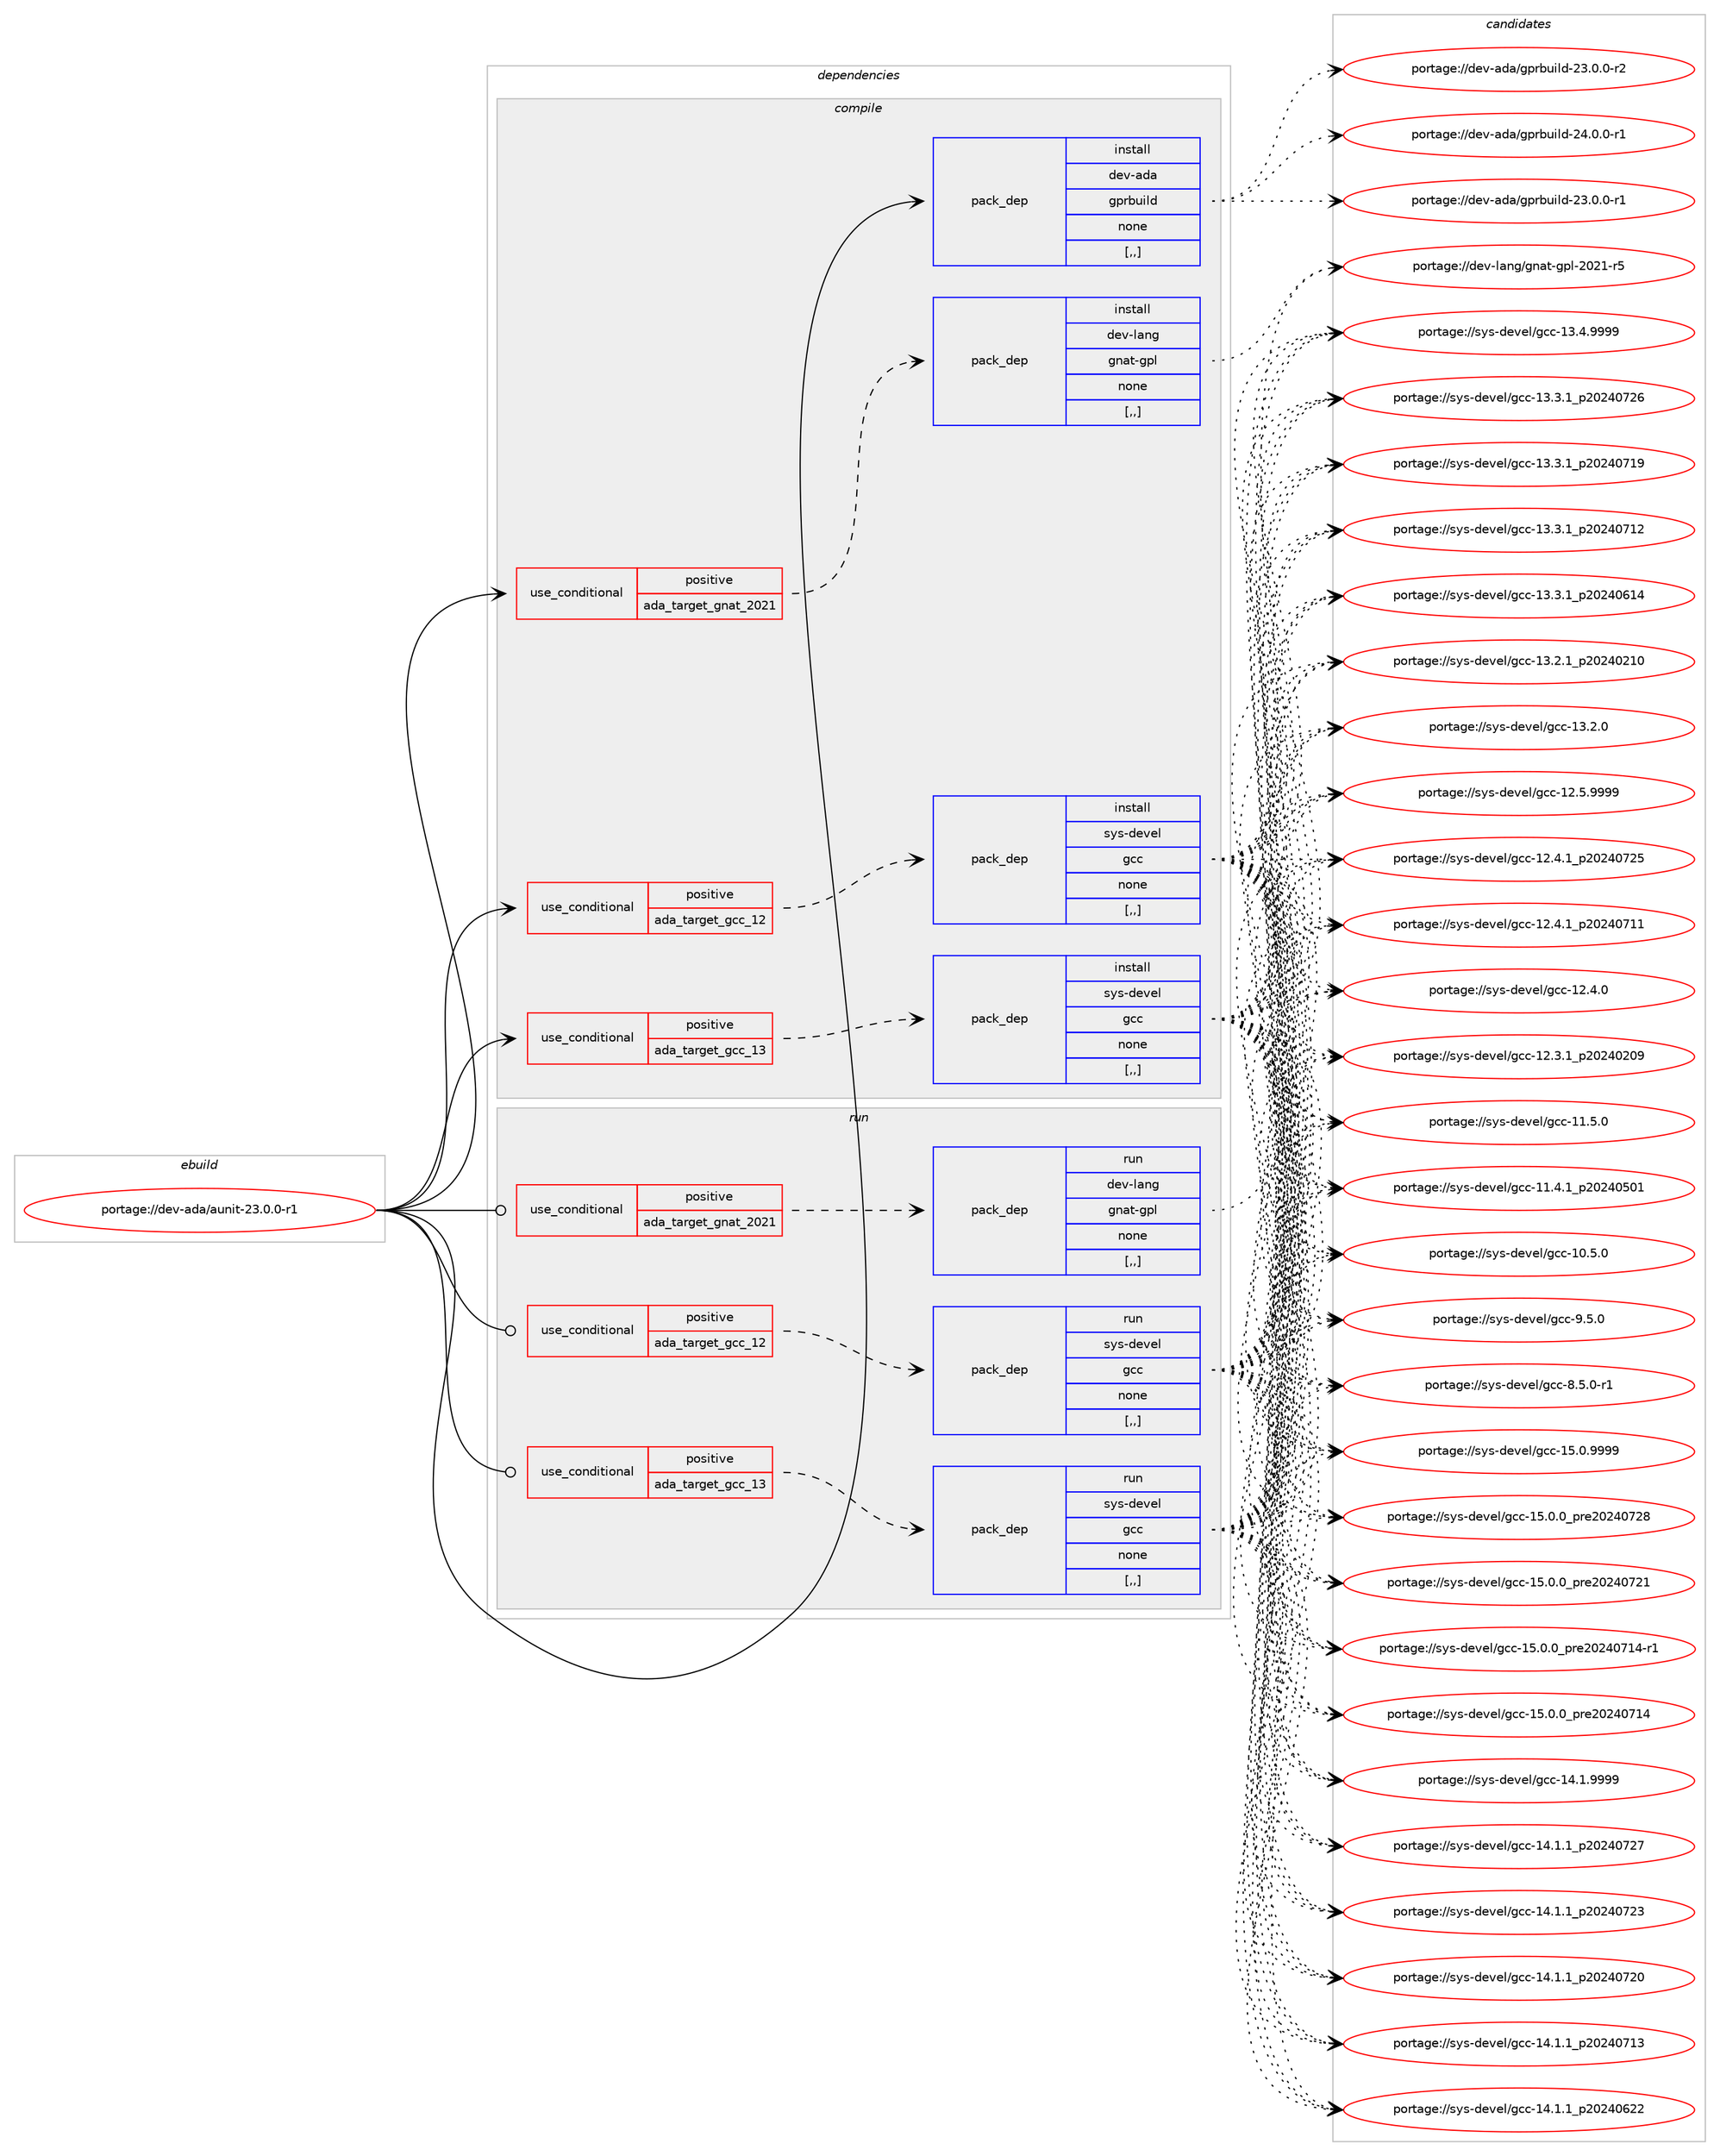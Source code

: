 digraph prolog {

# *************
# Graph options
# *************

newrank=true;
concentrate=true;
compound=true;
graph [rankdir=LR,fontname=Helvetica,fontsize=10,ranksep=1.5];#, ranksep=2.5, nodesep=0.2];
edge  [arrowhead=vee];
node  [fontname=Helvetica,fontsize=10];

# **********
# The ebuild
# **********

subgraph cluster_leftcol {
color=gray;
label=<<i>ebuild</i>>;
id [label="portage://dev-ada/aunit-23.0.0-r1", color=red, width=4, href="../dev-ada/aunit-23.0.0-r1.svg"];
}

# ****************
# The dependencies
# ****************

subgraph cluster_midcol {
color=gray;
label=<<i>dependencies</i>>;
subgraph cluster_compile {
fillcolor="#eeeeee";
style=filled;
label=<<i>compile</i>>;
subgraph cond16496 {
dependency63891 [label=<<TABLE BORDER="0" CELLBORDER="1" CELLSPACING="0" CELLPADDING="4"><TR><TD ROWSPAN="3" CELLPADDING="10">use_conditional</TD></TR><TR><TD>positive</TD></TR><TR><TD>ada_target_gcc_12</TD></TR></TABLE>>, shape=none, color=red];
subgraph pack46475 {
dependency63892 [label=<<TABLE BORDER="0" CELLBORDER="1" CELLSPACING="0" CELLPADDING="4" WIDTH="220"><TR><TD ROWSPAN="6" CELLPADDING="30">pack_dep</TD></TR><TR><TD WIDTH="110">install</TD></TR><TR><TD>sys-devel</TD></TR><TR><TD>gcc</TD></TR><TR><TD>none</TD></TR><TR><TD>[,,]</TD></TR></TABLE>>, shape=none, color=blue];
}
dependency63891:e -> dependency63892:w [weight=20,style="dashed",arrowhead="vee"];
}
id:e -> dependency63891:w [weight=20,style="solid",arrowhead="vee"];
subgraph cond16497 {
dependency63893 [label=<<TABLE BORDER="0" CELLBORDER="1" CELLSPACING="0" CELLPADDING="4"><TR><TD ROWSPAN="3" CELLPADDING="10">use_conditional</TD></TR><TR><TD>positive</TD></TR><TR><TD>ada_target_gcc_13</TD></TR></TABLE>>, shape=none, color=red];
subgraph pack46476 {
dependency63894 [label=<<TABLE BORDER="0" CELLBORDER="1" CELLSPACING="0" CELLPADDING="4" WIDTH="220"><TR><TD ROWSPAN="6" CELLPADDING="30">pack_dep</TD></TR><TR><TD WIDTH="110">install</TD></TR><TR><TD>sys-devel</TD></TR><TR><TD>gcc</TD></TR><TR><TD>none</TD></TR><TR><TD>[,,]</TD></TR></TABLE>>, shape=none, color=blue];
}
dependency63893:e -> dependency63894:w [weight=20,style="dashed",arrowhead="vee"];
}
id:e -> dependency63893:w [weight=20,style="solid",arrowhead="vee"];
subgraph cond16498 {
dependency63895 [label=<<TABLE BORDER="0" CELLBORDER="1" CELLSPACING="0" CELLPADDING="4"><TR><TD ROWSPAN="3" CELLPADDING="10">use_conditional</TD></TR><TR><TD>positive</TD></TR><TR><TD>ada_target_gnat_2021</TD></TR></TABLE>>, shape=none, color=red];
subgraph pack46477 {
dependency63896 [label=<<TABLE BORDER="0" CELLBORDER="1" CELLSPACING="0" CELLPADDING="4" WIDTH="220"><TR><TD ROWSPAN="6" CELLPADDING="30">pack_dep</TD></TR><TR><TD WIDTH="110">install</TD></TR><TR><TD>dev-lang</TD></TR><TR><TD>gnat-gpl</TD></TR><TR><TD>none</TD></TR><TR><TD>[,,]</TD></TR></TABLE>>, shape=none, color=blue];
}
dependency63895:e -> dependency63896:w [weight=20,style="dashed",arrowhead="vee"];
}
id:e -> dependency63895:w [weight=20,style="solid",arrowhead="vee"];
subgraph pack46478 {
dependency63897 [label=<<TABLE BORDER="0" CELLBORDER="1" CELLSPACING="0" CELLPADDING="4" WIDTH="220"><TR><TD ROWSPAN="6" CELLPADDING="30">pack_dep</TD></TR><TR><TD WIDTH="110">install</TD></TR><TR><TD>dev-ada</TD></TR><TR><TD>gprbuild</TD></TR><TR><TD>none</TD></TR><TR><TD>[,,]</TD></TR></TABLE>>, shape=none, color=blue];
}
id:e -> dependency63897:w [weight=20,style="solid",arrowhead="vee"];
}
subgraph cluster_compileandrun {
fillcolor="#eeeeee";
style=filled;
label=<<i>compile and run</i>>;
}
subgraph cluster_run {
fillcolor="#eeeeee";
style=filled;
label=<<i>run</i>>;
subgraph cond16499 {
dependency63898 [label=<<TABLE BORDER="0" CELLBORDER="1" CELLSPACING="0" CELLPADDING="4"><TR><TD ROWSPAN="3" CELLPADDING="10">use_conditional</TD></TR><TR><TD>positive</TD></TR><TR><TD>ada_target_gcc_12</TD></TR></TABLE>>, shape=none, color=red];
subgraph pack46479 {
dependency63899 [label=<<TABLE BORDER="0" CELLBORDER="1" CELLSPACING="0" CELLPADDING="4" WIDTH="220"><TR><TD ROWSPAN="6" CELLPADDING="30">pack_dep</TD></TR><TR><TD WIDTH="110">run</TD></TR><TR><TD>sys-devel</TD></TR><TR><TD>gcc</TD></TR><TR><TD>none</TD></TR><TR><TD>[,,]</TD></TR></TABLE>>, shape=none, color=blue];
}
dependency63898:e -> dependency63899:w [weight=20,style="dashed",arrowhead="vee"];
}
id:e -> dependency63898:w [weight=20,style="solid",arrowhead="odot"];
subgraph cond16500 {
dependency63900 [label=<<TABLE BORDER="0" CELLBORDER="1" CELLSPACING="0" CELLPADDING="4"><TR><TD ROWSPAN="3" CELLPADDING="10">use_conditional</TD></TR><TR><TD>positive</TD></TR><TR><TD>ada_target_gcc_13</TD></TR></TABLE>>, shape=none, color=red];
subgraph pack46480 {
dependency63901 [label=<<TABLE BORDER="0" CELLBORDER="1" CELLSPACING="0" CELLPADDING="4" WIDTH="220"><TR><TD ROWSPAN="6" CELLPADDING="30">pack_dep</TD></TR><TR><TD WIDTH="110">run</TD></TR><TR><TD>sys-devel</TD></TR><TR><TD>gcc</TD></TR><TR><TD>none</TD></TR><TR><TD>[,,]</TD></TR></TABLE>>, shape=none, color=blue];
}
dependency63900:e -> dependency63901:w [weight=20,style="dashed",arrowhead="vee"];
}
id:e -> dependency63900:w [weight=20,style="solid",arrowhead="odot"];
subgraph cond16501 {
dependency63902 [label=<<TABLE BORDER="0" CELLBORDER="1" CELLSPACING="0" CELLPADDING="4"><TR><TD ROWSPAN="3" CELLPADDING="10">use_conditional</TD></TR><TR><TD>positive</TD></TR><TR><TD>ada_target_gnat_2021</TD></TR></TABLE>>, shape=none, color=red];
subgraph pack46481 {
dependency63903 [label=<<TABLE BORDER="0" CELLBORDER="1" CELLSPACING="0" CELLPADDING="4" WIDTH="220"><TR><TD ROWSPAN="6" CELLPADDING="30">pack_dep</TD></TR><TR><TD WIDTH="110">run</TD></TR><TR><TD>dev-lang</TD></TR><TR><TD>gnat-gpl</TD></TR><TR><TD>none</TD></TR><TR><TD>[,,]</TD></TR></TABLE>>, shape=none, color=blue];
}
dependency63902:e -> dependency63903:w [weight=20,style="dashed",arrowhead="vee"];
}
id:e -> dependency63902:w [weight=20,style="solid",arrowhead="odot"];
}
}

# **************
# The candidates
# **************

subgraph cluster_choices {
rank=same;
color=gray;
label=<<i>candidates</i>>;

subgraph choice46475 {
color=black;
nodesep=1;
choice1151211154510010111810110847103999945495346484657575757 [label="portage://sys-devel/gcc-15.0.9999", color=red, width=4,href="../sys-devel/gcc-15.0.9999.svg"];
choice1151211154510010111810110847103999945495346484648951121141015048505248555056 [label="portage://sys-devel/gcc-15.0.0_pre20240728", color=red, width=4,href="../sys-devel/gcc-15.0.0_pre20240728.svg"];
choice1151211154510010111810110847103999945495346484648951121141015048505248555049 [label="portage://sys-devel/gcc-15.0.0_pre20240721", color=red, width=4,href="../sys-devel/gcc-15.0.0_pre20240721.svg"];
choice11512111545100101118101108471039999454953464846489511211410150485052485549524511449 [label="portage://sys-devel/gcc-15.0.0_pre20240714-r1", color=red, width=4,href="../sys-devel/gcc-15.0.0_pre20240714-r1.svg"];
choice1151211154510010111810110847103999945495346484648951121141015048505248554952 [label="portage://sys-devel/gcc-15.0.0_pre20240714", color=red, width=4,href="../sys-devel/gcc-15.0.0_pre20240714.svg"];
choice1151211154510010111810110847103999945495246494657575757 [label="portage://sys-devel/gcc-14.1.9999", color=red, width=4,href="../sys-devel/gcc-14.1.9999.svg"];
choice1151211154510010111810110847103999945495246494649951125048505248555055 [label="portage://sys-devel/gcc-14.1.1_p20240727", color=red, width=4,href="../sys-devel/gcc-14.1.1_p20240727.svg"];
choice1151211154510010111810110847103999945495246494649951125048505248555051 [label="portage://sys-devel/gcc-14.1.1_p20240723", color=red, width=4,href="../sys-devel/gcc-14.1.1_p20240723.svg"];
choice1151211154510010111810110847103999945495246494649951125048505248555048 [label="portage://sys-devel/gcc-14.1.1_p20240720", color=red, width=4,href="../sys-devel/gcc-14.1.1_p20240720.svg"];
choice1151211154510010111810110847103999945495246494649951125048505248554951 [label="portage://sys-devel/gcc-14.1.1_p20240713", color=red, width=4,href="../sys-devel/gcc-14.1.1_p20240713.svg"];
choice1151211154510010111810110847103999945495246494649951125048505248545050 [label="portage://sys-devel/gcc-14.1.1_p20240622", color=red, width=4,href="../sys-devel/gcc-14.1.1_p20240622.svg"];
choice1151211154510010111810110847103999945495146524657575757 [label="portage://sys-devel/gcc-13.4.9999", color=red, width=4,href="../sys-devel/gcc-13.4.9999.svg"];
choice1151211154510010111810110847103999945495146514649951125048505248555054 [label="portage://sys-devel/gcc-13.3.1_p20240726", color=red, width=4,href="../sys-devel/gcc-13.3.1_p20240726.svg"];
choice1151211154510010111810110847103999945495146514649951125048505248554957 [label="portage://sys-devel/gcc-13.3.1_p20240719", color=red, width=4,href="../sys-devel/gcc-13.3.1_p20240719.svg"];
choice1151211154510010111810110847103999945495146514649951125048505248554950 [label="portage://sys-devel/gcc-13.3.1_p20240712", color=red, width=4,href="../sys-devel/gcc-13.3.1_p20240712.svg"];
choice1151211154510010111810110847103999945495146514649951125048505248544952 [label="portage://sys-devel/gcc-13.3.1_p20240614", color=red, width=4,href="../sys-devel/gcc-13.3.1_p20240614.svg"];
choice1151211154510010111810110847103999945495146504649951125048505248504948 [label="portage://sys-devel/gcc-13.2.1_p20240210", color=red, width=4,href="../sys-devel/gcc-13.2.1_p20240210.svg"];
choice1151211154510010111810110847103999945495146504648 [label="portage://sys-devel/gcc-13.2.0", color=red, width=4,href="../sys-devel/gcc-13.2.0.svg"];
choice1151211154510010111810110847103999945495046534657575757 [label="portage://sys-devel/gcc-12.5.9999", color=red, width=4,href="../sys-devel/gcc-12.5.9999.svg"];
choice1151211154510010111810110847103999945495046524649951125048505248555053 [label="portage://sys-devel/gcc-12.4.1_p20240725", color=red, width=4,href="../sys-devel/gcc-12.4.1_p20240725.svg"];
choice1151211154510010111810110847103999945495046524649951125048505248554949 [label="portage://sys-devel/gcc-12.4.1_p20240711", color=red, width=4,href="../sys-devel/gcc-12.4.1_p20240711.svg"];
choice1151211154510010111810110847103999945495046524648 [label="portage://sys-devel/gcc-12.4.0", color=red, width=4,href="../sys-devel/gcc-12.4.0.svg"];
choice1151211154510010111810110847103999945495046514649951125048505248504857 [label="portage://sys-devel/gcc-12.3.1_p20240209", color=red, width=4,href="../sys-devel/gcc-12.3.1_p20240209.svg"];
choice1151211154510010111810110847103999945494946534648 [label="portage://sys-devel/gcc-11.5.0", color=red, width=4,href="../sys-devel/gcc-11.5.0.svg"];
choice1151211154510010111810110847103999945494946524649951125048505248534849 [label="portage://sys-devel/gcc-11.4.1_p20240501", color=red, width=4,href="../sys-devel/gcc-11.4.1_p20240501.svg"];
choice1151211154510010111810110847103999945494846534648 [label="portage://sys-devel/gcc-10.5.0", color=red, width=4,href="../sys-devel/gcc-10.5.0.svg"];
choice11512111545100101118101108471039999455746534648 [label="portage://sys-devel/gcc-9.5.0", color=red, width=4,href="../sys-devel/gcc-9.5.0.svg"];
choice115121115451001011181011084710399994556465346484511449 [label="portage://sys-devel/gcc-8.5.0-r1", color=red, width=4,href="../sys-devel/gcc-8.5.0-r1.svg"];
dependency63892:e -> choice1151211154510010111810110847103999945495346484657575757:w [style=dotted,weight="100"];
dependency63892:e -> choice1151211154510010111810110847103999945495346484648951121141015048505248555056:w [style=dotted,weight="100"];
dependency63892:e -> choice1151211154510010111810110847103999945495346484648951121141015048505248555049:w [style=dotted,weight="100"];
dependency63892:e -> choice11512111545100101118101108471039999454953464846489511211410150485052485549524511449:w [style=dotted,weight="100"];
dependency63892:e -> choice1151211154510010111810110847103999945495346484648951121141015048505248554952:w [style=dotted,weight="100"];
dependency63892:e -> choice1151211154510010111810110847103999945495246494657575757:w [style=dotted,weight="100"];
dependency63892:e -> choice1151211154510010111810110847103999945495246494649951125048505248555055:w [style=dotted,weight="100"];
dependency63892:e -> choice1151211154510010111810110847103999945495246494649951125048505248555051:w [style=dotted,weight="100"];
dependency63892:e -> choice1151211154510010111810110847103999945495246494649951125048505248555048:w [style=dotted,weight="100"];
dependency63892:e -> choice1151211154510010111810110847103999945495246494649951125048505248554951:w [style=dotted,weight="100"];
dependency63892:e -> choice1151211154510010111810110847103999945495246494649951125048505248545050:w [style=dotted,weight="100"];
dependency63892:e -> choice1151211154510010111810110847103999945495146524657575757:w [style=dotted,weight="100"];
dependency63892:e -> choice1151211154510010111810110847103999945495146514649951125048505248555054:w [style=dotted,weight="100"];
dependency63892:e -> choice1151211154510010111810110847103999945495146514649951125048505248554957:w [style=dotted,weight="100"];
dependency63892:e -> choice1151211154510010111810110847103999945495146514649951125048505248554950:w [style=dotted,weight="100"];
dependency63892:e -> choice1151211154510010111810110847103999945495146514649951125048505248544952:w [style=dotted,weight="100"];
dependency63892:e -> choice1151211154510010111810110847103999945495146504649951125048505248504948:w [style=dotted,weight="100"];
dependency63892:e -> choice1151211154510010111810110847103999945495146504648:w [style=dotted,weight="100"];
dependency63892:e -> choice1151211154510010111810110847103999945495046534657575757:w [style=dotted,weight="100"];
dependency63892:e -> choice1151211154510010111810110847103999945495046524649951125048505248555053:w [style=dotted,weight="100"];
dependency63892:e -> choice1151211154510010111810110847103999945495046524649951125048505248554949:w [style=dotted,weight="100"];
dependency63892:e -> choice1151211154510010111810110847103999945495046524648:w [style=dotted,weight="100"];
dependency63892:e -> choice1151211154510010111810110847103999945495046514649951125048505248504857:w [style=dotted,weight="100"];
dependency63892:e -> choice1151211154510010111810110847103999945494946534648:w [style=dotted,weight="100"];
dependency63892:e -> choice1151211154510010111810110847103999945494946524649951125048505248534849:w [style=dotted,weight="100"];
dependency63892:e -> choice1151211154510010111810110847103999945494846534648:w [style=dotted,weight="100"];
dependency63892:e -> choice11512111545100101118101108471039999455746534648:w [style=dotted,weight="100"];
dependency63892:e -> choice115121115451001011181011084710399994556465346484511449:w [style=dotted,weight="100"];
}
subgraph choice46476 {
color=black;
nodesep=1;
choice1151211154510010111810110847103999945495346484657575757 [label="portage://sys-devel/gcc-15.0.9999", color=red, width=4,href="../sys-devel/gcc-15.0.9999.svg"];
choice1151211154510010111810110847103999945495346484648951121141015048505248555056 [label="portage://sys-devel/gcc-15.0.0_pre20240728", color=red, width=4,href="../sys-devel/gcc-15.0.0_pre20240728.svg"];
choice1151211154510010111810110847103999945495346484648951121141015048505248555049 [label="portage://sys-devel/gcc-15.0.0_pre20240721", color=red, width=4,href="../sys-devel/gcc-15.0.0_pre20240721.svg"];
choice11512111545100101118101108471039999454953464846489511211410150485052485549524511449 [label="portage://sys-devel/gcc-15.0.0_pre20240714-r1", color=red, width=4,href="../sys-devel/gcc-15.0.0_pre20240714-r1.svg"];
choice1151211154510010111810110847103999945495346484648951121141015048505248554952 [label="portage://sys-devel/gcc-15.0.0_pre20240714", color=red, width=4,href="../sys-devel/gcc-15.0.0_pre20240714.svg"];
choice1151211154510010111810110847103999945495246494657575757 [label="portage://sys-devel/gcc-14.1.9999", color=red, width=4,href="../sys-devel/gcc-14.1.9999.svg"];
choice1151211154510010111810110847103999945495246494649951125048505248555055 [label="portage://sys-devel/gcc-14.1.1_p20240727", color=red, width=4,href="../sys-devel/gcc-14.1.1_p20240727.svg"];
choice1151211154510010111810110847103999945495246494649951125048505248555051 [label="portage://sys-devel/gcc-14.1.1_p20240723", color=red, width=4,href="../sys-devel/gcc-14.1.1_p20240723.svg"];
choice1151211154510010111810110847103999945495246494649951125048505248555048 [label="portage://sys-devel/gcc-14.1.1_p20240720", color=red, width=4,href="../sys-devel/gcc-14.1.1_p20240720.svg"];
choice1151211154510010111810110847103999945495246494649951125048505248554951 [label="portage://sys-devel/gcc-14.1.1_p20240713", color=red, width=4,href="../sys-devel/gcc-14.1.1_p20240713.svg"];
choice1151211154510010111810110847103999945495246494649951125048505248545050 [label="portage://sys-devel/gcc-14.1.1_p20240622", color=red, width=4,href="../sys-devel/gcc-14.1.1_p20240622.svg"];
choice1151211154510010111810110847103999945495146524657575757 [label="portage://sys-devel/gcc-13.4.9999", color=red, width=4,href="../sys-devel/gcc-13.4.9999.svg"];
choice1151211154510010111810110847103999945495146514649951125048505248555054 [label="portage://sys-devel/gcc-13.3.1_p20240726", color=red, width=4,href="../sys-devel/gcc-13.3.1_p20240726.svg"];
choice1151211154510010111810110847103999945495146514649951125048505248554957 [label="portage://sys-devel/gcc-13.3.1_p20240719", color=red, width=4,href="../sys-devel/gcc-13.3.1_p20240719.svg"];
choice1151211154510010111810110847103999945495146514649951125048505248554950 [label="portage://sys-devel/gcc-13.3.1_p20240712", color=red, width=4,href="../sys-devel/gcc-13.3.1_p20240712.svg"];
choice1151211154510010111810110847103999945495146514649951125048505248544952 [label="portage://sys-devel/gcc-13.3.1_p20240614", color=red, width=4,href="../sys-devel/gcc-13.3.1_p20240614.svg"];
choice1151211154510010111810110847103999945495146504649951125048505248504948 [label="portage://sys-devel/gcc-13.2.1_p20240210", color=red, width=4,href="../sys-devel/gcc-13.2.1_p20240210.svg"];
choice1151211154510010111810110847103999945495146504648 [label="portage://sys-devel/gcc-13.2.0", color=red, width=4,href="../sys-devel/gcc-13.2.0.svg"];
choice1151211154510010111810110847103999945495046534657575757 [label="portage://sys-devel/gcc-12.5.9999", color=red, width=4,href="../sys-devel/gcc-12.5.9999.svg"];
choice1151211154510010111810110847103999945495046524649951125048505248555053 [label="portage://sys-devel/gcc-12.4.1_p20240725", color=red, width=4,href="../sys-devel/gcc-12.4.1_p20240725.svg"];
choice1151211154510010111810110847103999945495046524649951125048505248554949 [label="portage://sys-devel/gcc-12.4.1_p20240711", color=red, width=4,href="../sys-devel/gcc-12.4.1_p20240711.svg"];
choice1151211154510010111810110847103999945495046524648 [label="portage://sys-devel/gcc-12.4.0", color=red, width=4,href="../sys-devel/gcc-12.4.0.svg"];
choice1151211154510010111810110847103999945495046514649951125048505248504857 [label="portage://sys-devel/gcc-12.3.1_p20240209", color=red, width=4,href="../sys-devel/gcc-12.3.1_p20240209.svg"];
choice1151211154510010111810110847103999945494946534648 [label="portage://sys-devel/gcc-11.5.0", color=red, width=4,href="../sys-devel/gcc-11.5.0.svg"];
choice1151211154510010111810110847103999945494946524649951125048505248534849 [label="portage://sys-devel/gcc-11.4.1_p20240501", color=red, width=4,href="../sys-devel/gcc-11.4.1_p20240501.svg"];
choice1151211154510010111810110847103999945494846534648 [label="portage://sys-devel/gcc-10.5.0", color=red, width=4,href="../sys-devel/gcc-10.5.0.svg"];
choice11512111545100101118101108471039999455746534648 [label="portage://sys-devel/gcc-9.5.0", color=red, width=4,href="../sys-devel/gcc-9.5.0.svg"];
choice115121115451001011181011084710399994556465346484511449 [label="portage://sys-devel/gcc-8.5.0-r1", color=red, width=4,href="../sys-devel/gcc-8.5.0-r1.svg"];
dependency63894:e -> choice1151211154510010111810110847103999945495346484657575757:w [style=dotted,weight="100"];
dependency63894:e -> choice1151211154510010111810110847103999945495346484648951121141015048505248555056:w [style=dotted,weight="100"];
dependency63894:e -> choice1151211154510010111810110847103999945495346484648951121141015048505248555049:w [style=dotted,weight="100"];
dependency63894:e -> choice11512111545100101118101108471039999454953464846489511211410150485052485549524511449:w [style=dotted,weight="100"];
dependency63894:e -> choice1151211154510010111810110847103999945495346484648951121141015048505248554952:w [style=dotted,weight="100"];
dependency63894:e -> choice1151211154510010111810110847103999945495246494657575757:w [style=dotted,weight="100"];
dependency63894:e -> choice1151211154510010111810110847103999945495246494649951125048505248555055:w [style=dotted,weight="100"];
dependency63894:e -> choice1151211154510010111810110847103999945495246494649951125048505248555051:w [style=dotted,weight="100"];
dependency63894:e -> choice1151211154510010111810110847103999945495246494649951125048505248555048:w [style=dotted,weight="100"];
dependency63894:e -> choice1151211154510010111810110847103999945495246494649951125048505248554951:w [style=dotted,weight="100"];
dependency63894:e -> choice1151211154510010111810110847103999945495246494649951125048505248545050:w [style=dotted,weight="100"];
dependency63894:e -> choice1151211154510010111810110847103999945495146524657575757:w [style=dotted,weight="100"];
dependency63894:e -> choice1151211154510010111810110847103999945495146514649951125048505248555054:w [style=dotted,weight="100"];
dependency63894:e -> choice1151211154510010111810110847103999945495146514649951125048505248554957:w [style=dotted,weight="100"];
dependency63894:e -> choice1151211154510010111810110847103999945495146514649951125048505248554950:w [style=dotted,weight="100"];
dependency63894:e -> choice1151211154510010111810110847103999945495146514649951125048505248544952:w [style=dotted,weight="100"];
dependency63894:e -> choice1151211154510010111810110847103999945495146504649951125048505248504948:w [style=dotted,weight="100"];
dependency63894:e -> choice1151211154510010111810110847103999945495146504648:w [style=dotted,weight="100"];
dependency63894:e -> choice1151211154510010111810110847103999945495046534657575757:w [style=dotted,weight="100"];
dependency63894:e -> choice1151211154510010111810110847103999945495046524649951125048505248555053:w [style=dotted,weight="100"];
dependency63894:e -> choice1151211154510010111810110847103999945495046524649951125048505248554949:w [style=dotted,weight="100"];
dependency63894:e -> choice1151211154510010111810110847103999945495046524648:w [style=dotted,weight="100"];
dependency63894:e -> choice1151211154510010111810110847103999945495046514649951125048505248504857:w [style=dotted,weight="100"];
dependency63894:e -> choice1151211154510010111810110847103999945494946534648:w [style=dotted,weight="100"];
dependency63894:e -> choice1151211154510010111810110847103999945494946524649951125048505248534849:w [style=dotted,weight="100"];
dependency63894:e -> choice1151211154510010111810110847103999945494846534648:w [style=dotted,weight="100"];
dependency63894:e -> choice11512111545100101118101108471039999455746534648:w [style=dotted,weight="100"];
dependency63894:e -> choice115121115451001011181011084710399994556465346484511449:w [style=dotted,weight="100"];
}
subgraph choice46477 {
color=black;
nodesep=1;
choice100101118451089711010347103110971164510311210845504850494511453 [label="portage://dev-lang/gnat-gpl-2021-r5", color=red, width=4,href="../dev-lang/gnat-gpl-2021-r5.svg"];
dependency63896:e -> choice100101118451089711010347103110971164510311210845504850494511453:w [style=dotted,weight="100"];
}
subgraph choice46478 {
color=black;
nodesep=1;
choice1001011184597100974710311211498117105108100455052464846484511449 [label="portage://dev-ada/gprbuild-24.0.0-r1", color=red, width=4,href="../dev-ada/gprbuild-24.0.0-r1.svg"];
choice1001011184597100974710311211498117105108100455051464846484511450 [label="portage://dev-ada/gprbuild-23.0.0-r2", color=red, width=4,href="../dev-ada/gprbuild-23.0.0-r2.svg"];
choice1001011184597100974710311211498117105108100455051464846484511449 [label="portage://dev-ada/gprbuild-23.0.0-r1", color=red, width=4,href="../dev-ada/gprbuild-23.0.0-r1.svg"];
dependency63897:e -> choice1001011184597100974710311211498117105108100455052464846484511449:w [style=dotted,weight="100"];
dependency63897:e -> choice1001011184597100974710311211498117105108100455051464846484511450:w [style=dotted,weight="100"];
dependency63897:e -> choice1001011184597100974710311211498117105108100455051464846484511449:w [style=dotted,weight="100"];
}
subgraph choice46479 {
color=black;
nodesep=1;
choice1151211154510010111810110847103999945495346484657575757 [label="portage://sys-devel/gcc-15.0.9999", color=red, width=4,href="../sys-devel/gcc-15.0.9999.svg"];
choice1151211154510010111810110847103999945495346484648951121141015048505248555056 [label="portage://sys-devel/gcc-15.0.0_pre20240728", color=red, width=4,href="../sys-devel/gcc-15.0.0_pre20240728.svg"];
choice1151211154510010111810110847103999945495346484648951121141015048505248555049 [label="portage://sys-devel/gcc-15.0.0_pre20240721", color=red, width=4,href="../sys-devel/gcc-15.0.0_pre20240721.svg"];
choice11512111545100101118101108471039999454953464846489511211410150485052485549524511449 [label="portage://sys-devel/gcc-15.0.0_pre20240714-r1", color=red, width=4,href="../sys-devel/gcc-15.0.0_pre20240714-r1.svg"];
choice1151211154510010111810110847103999945495346484648951121141015048505248554952 [label="portage://sys-devel/gcc-15.0.0_pre20240714", color=red, width=4,href="../sys-devel/gcc-15.0.0_pre20240714.svg"];
choice1151211154510010111810110847103999945495246494657575757 [label="portage://sys-devel/gcc-14.1.9999", color=red, width=4,href="../sys-devel/gcc-14.1.9999.svg"];
choice1151211154510010111810110847103999945495246494649951125048505248555055 [label="portage://sys-devel/gcc-14.1.1_p20240727", color=red, width=4,href="../sys-devel/gcc-14.1.1_p20240727.svg"];
choice1151211154510010111810110847103999945495246494649951125048505248555051 [label="portage://sys-devel/gcc-14.1.1_p20240723", color=red, width=4,href="../sys-devel/gcc-14.1.1_p20240723.svg"];
choice1151211154510010111810110847103999945495246494649951125048505248555048 [label="portage://sys-devel/gcc-14.1.1_p20240720", color=red, width=4,href="../sys-devel/gcc-14.1.1_p20240720.svg"];
choice1151211154510010111810110847103999945495246494649951125048505248554951 [label="portage://sys-devel/gcc-14.1.1_p20240713", color=red, width=4,href="../sys-devel/gcc-14.1.1_p20240713.svg"];
choice1151211154510010111810110847103999945495246494649951125048505248545050 [label="portage://sys-devel/gcc-14.1.1_p20240622", color=red, width=4,href="../sys-devel/gcc-14.1.1_p20240622.svg"];
choice1151211154510010111810110847103999945495146524657575757 [label="portage://sys-devel/gcc-13.4.9999", color=red, width=4,href="../sys-devel/gcc-13.4.9999.svg"];
choice1151211154510010111810110847103999945495146514649951125048505248555054 [label="portage://sys-devel/gcc-13.3.1_p20240726", color=red, width=4,href="../sys-devel/gcc-13.3.1_p20240726.svg"];
choice1151211154510010111810110847103999945495146514649951125048505248554957 [label="portage://sys-devel/gcc-13.3.1_p20240719", color=red, width=4,href="../sys-devel/gcc-13.3.1_p20240719.svg"];
choice1151211154510010111810110847103999945495146514649951125048505248554950 [label="portage://sys-devel/gcc-13.3.1_p20240712", color=red, width=4,href="../sys-devel/gcc-13.3.1_p20240712.svg"];
choice1151211154510010111810110847103999945495146514649951125048505248544952 [label="portage://sys-devel/gcc-13.3.1_p20240614", color=red, width=4,href="../sys-devel/gcc-13.3.1_p20240614.svg"];
choice1151211154510010111810110847103999945495146504649951125048505248504948 [label="portage://sys-devel/gcc-13.2.1_p20240210", color=red, width=4,href="../sys-devel/gcc-13.2.1_p20240210.svg"];
choice1151211154510010111810110847103999945495146504648 [label="portage://sys-devel/gcc-13.2.0", color=red, width=4,href="../sys-devel/gcc-13.2.0.svg"];
choice1151211154510010111810110847103999945495046534657575757 [label="portage://sys-devel/gcc-12.5.9999", color=red, width=4,href="../sys-devel/gcc-12.5.9999.svg"];
choice1151211154510010111810110847103999945495046524649951125048505248555053 [label="portage://sys-devel/gcc-12.4.1_p20240725", color=red, width=4,href="../sys-devel/gcc-12.4.1_p20240725.svg"];
choice1151211154510010111810110847103999945495046524649951125048505248554949 [label="portage://sys-devel/gcc-12.4.1_p20240711", color=red, width=4,href="../sys-devel/gcc-12.4.1_p20240711.svg"];
choice1151211154510010111810110847103999945495046524648 [label="portage://sys-devel/gcc-12.4.0", color=red, width=4,href="../sys-devel/gcc-12.4.0.svg"];
choice1151211154510010111810110847103999945495046514649951125048505248504857 [label="portage://sys-devel/gcc-12.3.1_p20240209", color=red, width=4,href="../sys-devel/gcc-12.3.1_p20240209.svg"];
choice1151211154510010111810110847103999945494946534648 [label="portage://sys-devel/gcc-11.5.0", color=red, width=4,href="../sys-devel/gcc-11.5.0.svg"];
choice1151211154510010111810110847103999945494946524649951125048505248534849 [label="portage://sys-devel/gcc-11.4.1_p20240501", color=red, width=4,href="../sys-devel/gcc-11.4.1_p20240501.svg"];
choice1151211154510010111810110847103999945494846534648 [label="portage://sys-devel/gcc-10.5.0", color=red, width=4,href="../sys-devel/gcc-10.5.0.svg"];
choice11512111545100101118101108471039999455746534648 [label="portage://sys-devel/gcc-9.5.0", color=red, width=4,href="../sys-devel/gcc-9.5.0.svg"];
choice115121115451001011181011084710399994556465346484511449 [label="portage://sys-devel/gcc-8.5.0-r1", color=red, width=4,href="../sys-devel/gcc-8.5.0-r1.svg"];
dependency63899:e -> choice1151211154510010111810110847103999945495346484657575757:w [style=dotted,weight="100"];
dependency63899:e -> choice1151211154510010111810110847103999945495346484648951121141015048505248555056:w [style=dotted,weight="100"];
dependency63899:e -> choice1151211154510010111810110847103999945495346484648951121141015048505248555049:w [style=dotted,weight="100"];
dependency63899:e -> choice11512111545100101118101108471039999454953464846489511211410150485052485549524511449:w [style=dotted,weight="100"];
dependency63899:e -> choice1151211154510010111810110847103999945495346484648951121141015048505248554952:w [style=dotted,weight="100"];
dependency63899:e -> choice1151211154510010111810110847103999945495246494657575757:w [style=dotted,weight="100"];
dependency63899:e -> choice1151211154510010111810110847103999945495246494649951125048505248555055:w [style=dotted,weight="100"];
dependency63899:e -> choice1151211154510010111810110847103999945495246494649951125048505248555051:w [style=dotted,weight="100"];
dependency63899:e -> choice1151211154510010111810110847103999945495246494649951125048505248555048:w [style=dotted,weight="100"];
dependency63899:e -> choice1151211154510010111810110847103999945495246494649951125048505248554951:w [style=dotted,weight="100"];
dependency63899:e -> choice1151211154510010111810110847103999945495246494649951125048505248545050:w [style=dotted,weight="100"];
dependency63899:e -> choice1151211154510010111810110847103999945495146524657575757:w [style=dotted,weight="100"];
dependency63899:e -> choice1151211154510010111810110847103999945495146514649951125048505248555054:w [style=dotted,weight="100"];
dependency63899:e -> choice1151211154510010111810110847103999945495146514649951125048505248554957:w [style=dotted,weight="100"];
dependency63899:e -> choice1151211154510010111810110847103999945495146514649951125048505248554950:w [style=dotted,weight="100"];
dependency63899:e -> choice1151211154510010111810110847103999945495146514649951125048505248544952:w [style=dotted,weight="100"];
dependency63899:e -> choice1151211154510010111810110847103999945495146504649951125048505248504948:w [style=dotted,weight="100"];
dependency63899:e -> choice1151211154510010111810110847103999945495146504648:w [style=dotted,weight="100"];
dependency63899:e -> choice1151211154510010111810110847103999945495046534657575757:w [style=dotted,weight="100"];
dependency63899:e -> choice1151211154510010111810110847103999945495046524649951125048505248555053:w [style=dotted,weight="100"];
dependency63899:e -> choice1151211154510010111810110847103999945495046524649951125048505248554949:w [style=dotted,weight="100"];
dependency63899:e -> choice1151211154510010111810110847103999945495046524648:w [style=dotted,weight="100"];
dependency63899:e -> choice1151211154510010111810110847103999945495046514649951125048505248504857:w [style=dotted,weight="100"];
dependency63899:e -> choice1151211154510010111810110847103999945494946534648:w [style=dotted,weight="100"];
dependency63899:e -> choice1151211154510010111810110847103999945494946524649951125048505248534849:w [style=dotted,weight="100"];
dependency63899:e -> choice1151211154510010111810110847103999945494846534648:w [style=dotted,weight="100"];
dependency63899:e -> choice11512111545100101118101108471039999455746534648:w [style=dotted,weight="100"];
dependency63899:e -> choice115121115451001011181011084710399994556465346484511449:w [style=dotted,weight="100"];
}
subgraph choice46480 {
color=black;
nodesep=1;
choice1151211154510010111810110847103999945495346484657575757 [label="portage://sys-devel/gcc-15.0.9999", color=red, width=4,href="../sys-devel/gcc-15.0.9999.svg"];
choice1151211154510010111810110847103999945495346484648951121141015048505248555056 [label="portage://sys-devel/gcc-15.0.0_pre20240728", color=red, width=4,href="../sys-devel/gcc-15.0.0_pre20240728.svg"];
choice1151211154510010111810110847103999945495346484648951121141015048505248555049 [label="portage://sys-devel/gcc-15.0.0_pre20240721", color=red, width=4,href="../sys-devel/gcc-15.0.0_pre20240721.svg"];
choice11512111545100101118101108471039999454953464846489511211410150485052485549524511449 [label="portage://sys-devel/gcc-15.0.0_pre20240714-r1", color=red, width=4,href="../sys-devel/gcc-15.0.0_pre20240714-r1.svg"];
choice1151211154510010111810110847103999945495346484648951121141015048505248554952 [label="portage://sys-devel/gcc-15.0.0_pre20240714", color=red, width=4,href="../sys-devel/gcc-15.0.0_pre20240714.svg"];
choice1151211154510010111810110847103999945495246494657575757 [label="portage://sys-devel/gcc-14.1.9999", color=red, width=4,href="../sys-devel/gcc-14.1.9999.svg"];
choice1151211154510010111810110847103999945495246494649951125048505248555055 [label="portage://sys-devel/gcc-14.1.1_p20240727", color=red, width=4,href="../sys-devel/gcc-14.1.1_p20240727.svg"];
choice1151211154510010111810110847103999945495246494649951125048505248555051 [label="portage://sys-devel/gcc-14.1.1_p20240723", color=red, width=4,href="../sys-devel/gcc-14.1.1_p20240723.svg"];
choice1151211154510010111810110847103999945495246494649951125048505248555048 [label="portage://sys-devel/gcc-14.1.1_p20240720", color=red, width=4,href="../sys-devel/gcc-14.1.1_p20240720.svg"];
choice1151211154510010111810110847103999945495246494649951125048505248554951 [label="portage://sys-devel/gcc-14.1.1_p20240713", color=red, width=4,href="../sys-devel/gcc-14.1.1_p20240713.svg"];
choice1151211154510010111810110847103999945495246494649951125048505248545050 [label="portage://sys-devel/gcc-14.1.1_p20240622", color=red, width=4,href="../sys-devel/gcc-14.1.1_p20240622.svg"];
choice1151211154510010111810110847103999945495146524657575757 [label="portage://sys-devel/gcc-13.4.9999", color=red, width=4,href="../sys-devel/gcc-13.4.9999.svg"];
choice1151211154510010111810110847103999945495146514649951125048505248555054 [label="portage://sys-devel/gcc-13.3.1_p20240726", color=red, width=4,href="../sys-devel/gcc-13.3.1_p20240726.svg"];
choice1151211154510010111810110847103999945495146514649951125048505248554957 [label="portage://sys-devel/gcc-13.3.1_p20240719", color=red, width=4,href="../sys-devel/gcc-13.3.1_p20240719.svg"];
choice1151211154510010111810110847103999945495146514649951125048505248554950 [label="portage://sys-devel/gcc-13.3.1_p20240712", color=red, width=4,href="../sys-devel/gcc-13.3.1_p20240712.svg"];
choice1151211154510010111810110847103999945495146514649951125048505248544952 [label="portage://sys-devel/gcc-13.3.1_p20240614", color=red, width=4,href="../sys-devel/gcc-13.3.1_p20240614.svg"];
choice1151211154510010111810110847103999945495146504649951125048505248504948 [label="portage://sys-devel/gcc-13.2.1_p20240210", color=red, width=4,href="../sys-devel/gcc-13.2.1_p20240210.svg"];
choice1151211154510010111810110847103999945495146504648 [label="portage://sys-devel/gcc-13.2.0", color=red, width=4,href="../sys-devel/gcc-13.2.0.svg"];
choice1151211154510010111810110847103999945495046534657575757 [label="portage://sys-devel/gcc-12.5.9999", color=red, width=4,href="../sys-devel/gcc-12.5.9999.svg"];
choice1151211154510010111810110847103999945495046524649951125048505248555053 [label="portage://sys-devel/gcc-12.4.1_p20240725", color=red, width=4,href="../sys-devel/gcc-12.4.1_p20240725.svg"];
choice1151211154510010111810110847103999945495046524649951125048505248554949 [label="portage://sys-devel/gcc-12.4.1_p20240711", color=red, width=4,href="../sys-devel/gcc-12.4.1_p20240711.svg"];
choice1151211154510010111810110847103999945495046524648 [label="portage://sys-devel/gcc-12.4.0", color=red, width=4,href="../sys-devel/gcc-12.4.0.svg"];
choice1151211154510010111810110847103999945495046514649951125048505248504857 [label="portage://sys-devel/gcc-12.3.1_p20240209", color=red, width=4,href="../sys-devel/gcc-12.3.1_p20240209.svg"];
choice1151211154510010111810110847103999945494946534648 [label="portage://sys-devel/gcc-11.5.0", color=red, width=4,href="../sys-devel/gcc-11.5.0.svg"];
choice1151211154510010111810110847103999945494946524649951125048505248534849 [label="portage://sys-devel/gcc-11.4.1_p20240501", color=red, width=4,href="../sys-devel/gcc-11.4.1_p20240501.svg"];
choice1151211154510010111810110847103999945494846534648 [label="portage://sys-devel/gcc-10.5.0", color=red, width=4,href="../sys-devel/gcc-10.5.0.svg"];
choice11512111545100101118101108471039999455746534648 [label="portage://sys-devel/gcc-9.5.0", color=red, width=4,href="../sys-devel/gcc-9.5.0.svg"];
choice115121115451001011181011084710399994556465346484511449 [label="portage://sys-devel/gcc-8.5.0-r1", color=red, width=4,href="../sys-devel/gcc-8.5.0-r1.svg"];
dependency63901:e -> choice1151211154510010111810110847103999945495346484657575757:w [style=dotted,weight="100"];
dependency63901:e -> choice1151211154510010111810110847103999945495346484648951121141015048505248555056:w [style=dotted,weight="100"];
dependency63901:e -> choice1151211154510010111810110847103999945495346484648951121141015048505248555049:w [style=dotted,weight="100"];
dependency63901:e -> choice11512111545100101118101108471039999454953464846489511211410150485052485549524511449:w [style=dotted,weight="100"];
dependency63901:e -> choice1151211154510010111810110847103999945495346484648951121141015048505248554952:w [style=dotted,weight="100"];
dependency63901:e -> choice1151211154510010111810110847103999945495246494657575757:w [style=dotted,weight="100"];
dependency63901:e -> choice1151211154510010111810110847103999945495246494649951125048505248555055:w [style=dotted,weight="100"];
dependency63901:e -> choice1151211154510010111810110847103999945495246494649951125048505248555051:w [style=dotted,weight="100"];
dependency63901:e -> choice1151211154510010111810110847103999945495246494649951125048505248555048:w [style=dotted,weight="100"];
dependency63901:e -> choice1151211154510010111810110847103999945495246494649951125048505248554951:w [style=dotted,weight="100"];
dependency63901:e -> choice1151211154510010111810110847103999945495246494649951125048505248545050:w [style=dotted,weight="100"];
dependency63901:e -> choice1151211154510010111810110847103999945495146524657575757:w [style=dotted,weight="100"];
dependency63901:e -> choice1151211154510010111810110847103999945495146514649951125048505248555054:w [style=dotted,weight="100"];
dependency63901:e -> choice1151211154510010111810110847103999945495146514649951125048505248554957:w [style=dotted,weight="100"];
dependency63901:e -> choice1151211154510010111810110847103999945495146514649951125048505248554950:w [style=dotted,weight="100"];
dependency63901:e -> choice1151211154510010111810110847103999945495146514649951125048505248544952:w [style=dotted,weight="100"];
dependency63901:e -> choice1151211154510010111810110847103999945495146504649951125048505248504948:w [style=dotted,weight="100"];
dependency63901:e -> choice1151211154510010111810110847103999945495146504648:w [style=dotted,weight="100"];
dependency63901:e -> choice1151211154510010111810110847103999945495046534657575757:w [style=dotted,weight="100"];
dependency63901:e -> choice1151211154510010111810110847103999945495046524649951125048505248555053:w [style=dotted,weight="100"];
dependency63901:e -> choice1151211154510010111810110847103999945495046524649951125048505248554949:w [style=dotted,weight="100"];
dependency63901:e -> choice1151211154510010111810110847103999945495046524648:w [style=dotted,weight="100"];
dependency63901:e -> choice1151211154510010111810110847103999945495046514649951125048505248504857:w [style=dotted,weight="100"];
dependency63901:e -> choice1151211154510010111810110847103999945494946534648:w [style=dotted,weight="100"];
dependency63901:e -> choice1151211154510010111810110847103999945494946524649951125048505248534849:w [style=dotted,weight="100"];
dependency63901:e -> choice1151211154510010111810110847103999945494846534648:w [style=dotted,weight="100"];
dependency63901:e -> choice11512111545100101118101108471039999455746534648:w [style=dotted,weight="100"];
dependency63901:e -> choice115121115451001011181011084710399994556465346484511449:w [style=dotted,weight="100"];
}
subgraph choice46481 {
color=black;
nodesep=1;
choice100101118451089711010347103110971164510311210845504850494511453 [label="portage://dev-lang/gnat-gpl-2021-r5", color=red, width=4,href="../dev-lang/gnat-gpl-2021-r5.svg"];
dependency63903:e -> choice100101118451089711010347103110971164510311210845504850494511453:w [style=dotted,weight="100"];
}
}

}
